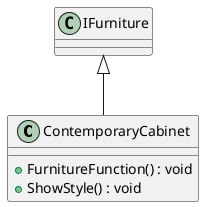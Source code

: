 @startuml
class ContemporaryCabinet {
    + FurnitureFunction() : void
    + ShowStyle() : void
}
IFurniture <|-- ContemporaryCabinet
@enduml
